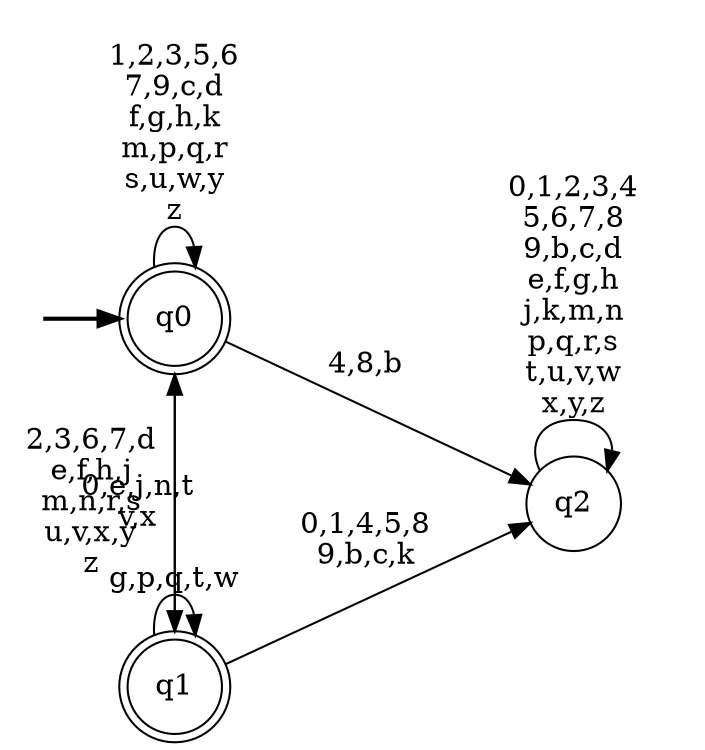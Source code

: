 digraph BlueStar {
__start0 [style = invis, shape = none, label = "", width = 0, height = 0];

rankdir=LR;
size="8,5";

s0 [style="rounded,filled", color="black", fillcolor="white" shape="doublecircle", label="q0"];
s1 [style="rounded,filled", color="black", fillcolor="white" shape="doublecircle", label="q1"];
s2 [style="filled", color="black", fillcolor="white" shape="circle", label="q2"];
subgraph cluster_main { 
	graph [pad=".75", ranksep="0.15", nodesep="0.15"];
	 style=invis; 
	__start0 -> s0 [penwidth=2];
}
s0 -> s0 [label="1,2,3,5,6\n7,9,c,d\nf,g,h,k\nm,p,q,r\ns,u,w,y\nz"];
s0 -> s1 [label="0,e,j,n,t\nv,x"];
s0 -> s2 [label="4,8,b"];
s1 -> s0 [label="2,3,6,7,d\ne,f,h,j\nm,n,r,s\nu,v,x,y\nz"];
s1 -> s1 [label="g,p,q,t,w"];
s1 -> s2 [label="0,1,4,5,8\n9,b,c,k"];
s2 -> s2 [label="0,1,2,3,4\n5,6,7,8\n9,b,c,d\ne,f,g,h\nj,k,m,n\np,q,r,s\nt,u,v,w\nx,y,z"];

}
